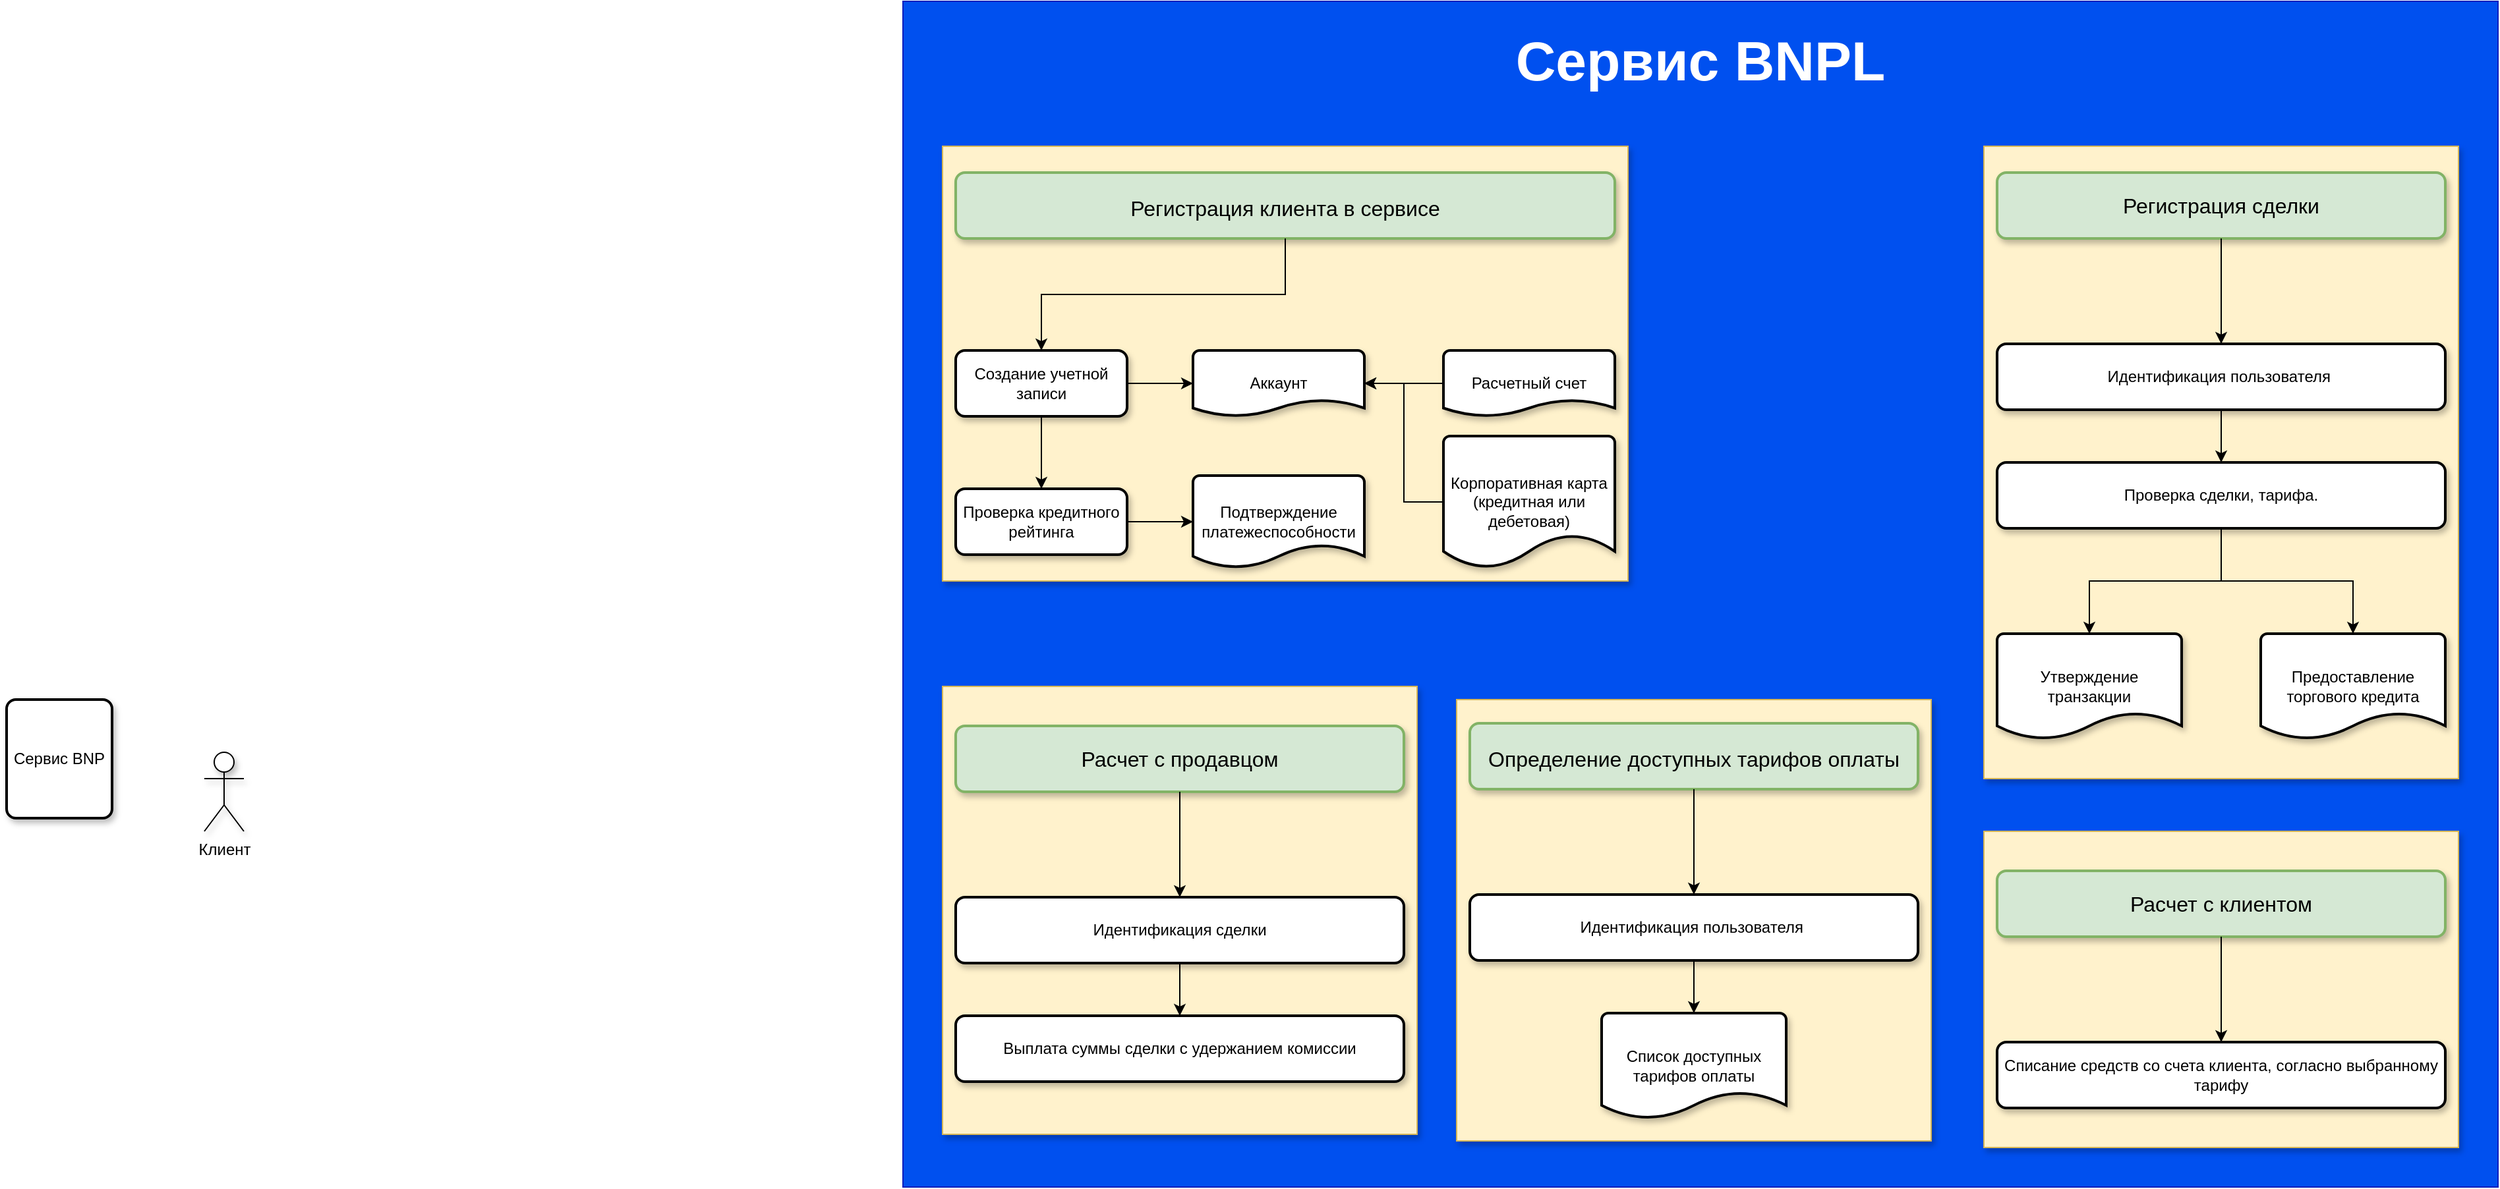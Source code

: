 <mxfile version="20.6.0" type="github">
  <diagram id="tFnie8OSN-FIjvjW90hg" name="Страница 1">
    <mxGraphModel dx="2015" dy="1287" grid="1" gridSize="10" guides="1" tooltips="1" connect="1" arrows="1" fold="1" page="1" pageScale="1" pageWidth="3300" pageHeight="4681" math="0" shadow="0">
      <root>
        <mxCell id="0" />
        <mxCell id="1" parent="0" />
        <mxCell id="f7szadTQui2fWb20hmRs-3" value="Клиент" style="shape=umlActor;verticalLabelPosition=bottom;verticalAlign=top;html=1;shadow=1;" vertex="1" parent="1">
          <mxGeometry x="170" y="870" width="30" height="60" as="geometry" />
        </mxCell>
        <mxCell id="f7szadTQui2fWb20hmRs-6" value="Сервис BNP" style="rounded=1;whiteSpace=wrap;html=1;absoluteArcSize=1;arcSize=14;strokeWidth=2;shadow=1;" vertex="1" parent="1">
          <mxGeometry x="20" y="830" width="80" height="90" as="geometry" />
        </mxCell>
        <mxCell id="f7szadTQui2fWb20hmRs-83" value="" style="group" vertex="1" connectable="0" parent="1">
          <mxGeometry x="700" y="300" width="1210" height="900" as="geometry" />
        </mxCell>
        <mxCell id="f7szadTQui2fWb20hmRs-82" value="&lt;font style=&quot;font-size: 42px;&quot;&gt;&lt;b style=&quot;font-size: 42px;&quot;&gt;Сервис BNPL&lt;/b&gt;&lt;/font&gt;" style="rounded=0;whiteSpace=wrap;html=1;shadow=0;fontSize=42;fillColor=#0050ef;fontColor=#ffffff;strokeColor=#001DBC;horizontal=1;verticalAlign=top;spacingTop=14;" vertex="1" parent="f7szadTQui2fWb20hmRs-83">
          <mxGeometry width="1210" height="900" as="geometry" />
        </mxCell>
        <mxCell id="f7szadTQui2fWb20hmRs-81" value="" style="group" vertex="1" connectable="0" parent="f7szadTQui2fWb20hmRs-83">
          <mxGeometry x="30" y="110" width="1150" height="760" as="geometry" />
        </mxCell>
        <mxCell id="f7szadTQui2fWb20hmRs-65" value="" style="group" vertex="1" connectable="0" parent="f7szadTQui2fWb20hmRs-81">
          <mxGeometry x="800" y="20" width="350" height="460" as="geometry" />
        </mxCell>
        <mxCell id="f7szadTQui2fWb20hmRs-77" value="" style="rounded=0;whiteSpace=wrap;html=1;shadow=1;fontSize=16;fillColor=#fff2cc;strokeColor=#d6b656;" vertex="1" parent="f7szadTQui2fWb20hmRs-65">
          <mxGeometry x="-10" y="-20" width="360" height="480" as="geometry" />
        </mxCell>
        <mxCell id="f7szadTQui2fWb20hmRs-41" value="Регистрация сделки" style="rounded=1;whiteSpace=wrap;html=1;absoluteArcSize=1;arcSize=14;strokeWidth=2;shadow=1;fillColor=#d5e8d4;strokeColor=#82b366;fontSize=16;" vertex="1" parent="f7szadTQui2fWb20hmRs-65">
          <mxGeometry width="340" height="50" as="geometry" />
        </mxCell>
        <mxCell id="f7szadTQui2fWb20hmRs-42" value="Идентификация пользователя&amp;nbsp;" style="rounded=1;whiteSpace=wrap;html=1;absoluteArcSize=1;arcSize=14;strokeWidth=2;shadow=1;" vertex="1" parent="f7szadTQui2fWb20hmRs-65">
          <mxGeometry y="130" width="340" height="50" as="geometry" />
        </mxCell>
        <mxCell id="f7szadTQui2fWb20hmRs-49" style="edgeStyle=orthogonalEdgeStyle;rounded=0;orthogonalLoop=1;jettySize=auto;html=1;" edge="1" parent="f7szadTQui2fWb20hmRs-65" source="f7szadTQui2fWb20hmRs-41" target="f7szadTQui2fWb20hmRs-42">
          <mxGeometry relative="1" as="geometry" />
        </mxCell>
        <mxCell id="f7szadTQui2fWb20hmRs-43" value="Проверка сделки, тарифа." style="rounded=1;whiteSpace=wrap;html=1;absoluteArcSize=1;arcSize=14;strokeWidth=2;shadow=1;" vertex="1" parent="f7szadTQui2fWb20hmRs-65">
          <mxGeometry y="220" width="340" height="50" as="geometry" />
        </mxCell>
        <mxCell id="f7szadTQui2fWb20hmRs-44" value="" style="edgeStyle=orthogonalEdgeStyle;rounded=0;orthogonalLoop=1;jettySize=auto;html=1;" edge="1" parent="f7szadTQui2fWb20hmRs-65" source="f7szadTQui2fWb20hmRs-42" target="f7szadTQui2fWb20hmRs-43">
          <mxGeometry relative="1" as="geometry" />
        </mxCell>
        <mxCell id="f7szadTQui2fWb20hmRs-47" value="Утверждение транзакции" style="strokeWidth=2;html=1;shape=mxgraph.flowchart.document2;whiteSpace=wrap;size=0.25;shadow=1;" vertex="1" parent="f7szadTQui2fWb20hmRs-65">
          <mxGeometry y="350" width="140" height="80" as="geometry" />
        </mxCell>
        <mxCell id="f7szadTQui2fWb20hmRs-48" style="edgeStyle=orthogonalEdgeStyle;rounded=0;orthogonalLoop=1;jettySize=auto;html=1;" edge="1" parent="f7szadTQui2fWb20hmRs-65" source="f7szadTQui2fWb20hmRs-43" target="f7szadTQui2fWb20hmRs-47">
          <mxGeometry relative="1" as="geometry" />
        </mxCell>
        <mxCell id="f7szadTQui2fWb20hmRs-50" value="Предоставление торгового кредита" style="strokeWidth=2;html=1;shape=mxgraph.flowchart.document2;whiteSpace=wrap;size=0.25;shadow=1;" vertex="1" parent="f7szadTQui2fWb20hmRs-65">
          <mxGeometry x="200" y="350" width="140" height="80" as="geometry" />
        </mxCell>
        <mxCell id="f7szadTQui2fWb20hmRs-54" style="edgeStyle=orthogonalEdgeStyle;rounded=0;orthogonalLoop=1;jettySize=auto;html=1;entryX=0.5;entryY=0;entryDx=0;entryDy=0;entryPerimeter=0;" edge="1" parent="f7szadTQui2fWb20hmRs-65" source="f7szadTQui2fWb20hmRs-43" target="f7szadTQui2fWb20hmRs-50">
          <mxGeometry relative="1" as="geometry" />
        </mxCell>
        <mxCell id="f7szadTQui2fWb20hmRs-67" value="" style="group" vertex="1" connectable="0" parent="f7szadTQui2fWb20hmRs-81">
          <mxGeometry x="800" y="550" width="350" height="210" as="geometry" />
        </mxCell>
        <mxCell id="f7szadTQui2fWb20hmRs-74" value="" style="rounded=0;whiteSpace=wrap;html=1;shadow=1;fontSize=16;fillColor=#fff2cc;strokeColor=#d6b656;" vertex="1" parent="f7szadTQui2fWb20hmRs-67">
          <mxGeometry x="-10" y="-30" width="360" height="240" as="geometry" />
        </mxCell>
        <mxCell id="f7szadTQui2fWb20hmRs-60" value="Расчет с клиентом" style="rounded=1;whiteSpace=wrap;html=1;absoluteArcSize=1;arcSize=14;strokeWidth=2;shadow=1;fillColor=#d5e8d4;strokeColor=#82b366;fontSize=16;" vertex="1" parent="f7szadTQui2fWb20hmRs-67">
          <mxGeometry width="340" height="50" as="geometry" />
        </mxCell>
        <mxCell id="f7szadTQui2fWb20hmRs-61" value="Списание средств со счета клиента, согласно выбранному тарифу" style="rounded=1;whiteSpace=wrap;html=1;absoluteArcSize=1;arcSize=14;strokeWidth=2;shadow=1;" vertex="1" parent="f7szadTQui2fWb20hmRs-67">
          <mxGeometry y="130" width="340" height="50" as="geometry" />
        </mxCell>
        <mxCell id="f7szadTQui2fWb20hmRs-62" style="edgeStyle=orthogonalEdgeStyle;rounded=0;orthogonalLoop=1;jettySize=auto;html=1;" edge="1" parent="f7szadTQui2fWb20hmRs-67" source="f7szadTQui2fWb20hmRs-60" target="f7szadTQui2fWb20hmRs-61">
          <mxGeometry relative="1" as="geometry" />
        </mxCell>
        <mxCell id="f7szadTQui2fWb20hmRs-71" value="" style="group" vertex="1" connectable="0" parent="f7szadTQui2fWb20hmRs-81">
          <mxGeometry width="520" height="330" as="geometry" />
        </mxCell>
        <mxCell id="f7szadTQui2fWb20hmRs-70" value="" style="rounded=0;whiteSpace=wrap;html=1;shadow=1;fillColor=#fff2cc;strokeColor=#d6b656;container=0;" vertex="1" parent="f7szadTQui2fWb20hmRs-71">
          <mxGeometry width="520" height="330" as="geometry" />
        </mxCell>
        <mxCell id="f7szadTQui2fWb20hmRs-8" value="&lt;font style=&quot;font-size: 16px;&quot;&gt;Регистрация клиента в сервисе&lt;/font&gt;" style="rounded=1;whiteSpace=wrap;html=1;absoluteArcSize=1;arcSize=14;strokeWidth=2;shadow=1;container=0;fillColor=#d5e8d4;strokeColor=#82b366;fontSize=24;" vertex="1" parent="f7szadTQui2fWb20hmRs-71">
          <mxGeometry x="10" y="20" width="500" height="50" as="geometry" />
        </mxCell>
        <mxCell id="f7szadTQui2fWb20hmRs-12" value="Аккаунт" style="strokeWidth=2;html=1;shape=mxgraph.flowchart.document2;whiteSpace=wrap;size=0.25;shadow=1;container=0;" vertex="1" parent="f7szadTQui2fWb20hmRs-71">
          <mxGeometry x="190" y="155" width="130" height="50" as="geometry" />
        </mxCell>
        <mxCell id="f7szadTQui2fWb20hmRs-13" value="Подтверждение платежеспособности" style="strokeWidth=2;html=1;shape=mxgraph.flowchart.document2;whiteSpace=wrap;size=0.25;shadow=1;container=0;" vertex="1" parent="f7szadTQui2fWb20hmRs-71">
          <mxGeometry x="190" y="250" width="130" height="70" as="geometry" />
        </mxCell>
        <mxCell id="f7szadTQui2fWb20hmRs-24" style="edgeStyle=orthogonalEdgeStyle;rounded=0;orthogonalLoop=1;jettySize=auto;html=1;exitX=1;exitY=0.5;exitDx=0;exitDy=0;entryX=0;entryY=0.5;entryDx=0;entryDy=0;entryPerimeter=0;" edge="1" parent="f7szadTQui2fWb20hmRs-71" source="f7szadTQui2fWb20hmRs-16" target="f7szadTQui2fWb20hmRs-13">
          <mxGeometry relative="1" as="geometry" />
        </mxCell>
        <mxCell id="f7szadTQui2fWb20hmRs-16" value="Проверка кредитного рейтинга" style="rounded=1;whiteSpace=wrap;html=1;absoluteArcSize=1;arcSize=14;strokeWidth=2;shadow=1;container=0;" vertex="1" parent="f7szadTQui2fWb20hmRs-71">
          <mxGeometry x="10" y="260" width="130" height="50" as="geometry" />
        </mxCell>
        <mxCell id="f7szadTQui2fWb20hmRs-22" style="edgeStyle=orthogonalEdgeStyle;rounded=0;orthogonalLoop=1;jettySize=auto;html=1;exitX=1;exitY=0.5;exitDx=0;exitDy=0;entryX=0;entryY=0.5;entryDx=0;entryDy=0;entryPerimeter=0;startArrow=none;" edge="1" parent="f7szadTQui2fWb20hmRs-71" target="f7szadTQui2fWb20hmRs-12">
          <mxGeometry relative="1" as="geometry">
            <mxPoint x="190" y="180" as="sourcePoint" />
          </mxGeometry>
        </mxCell>
        <mxCell id="f7szadTQui2fWb20hmRs-37" style="edgeStyle=orthogonalEdgeStyle;rounded=0;orthogonalLoop=1;jettySize=auto;html=1;entryX=0;entryY=0.5;entryDx=0;entryDy=0;entryPerimeter=0;" edge="1" parent="f7szadTQui2fWb20hmRs-71" source="f7szadTQui2fWb20hmRs-20" target="f7szadTQui2fWb20hmRs-12">
          <mxGeometry relative="1" as="geometry" />
        </mxCell>
        <mxCell id="f7szadTQui2fWb20hmRs-20" value="Создание учетной записи" style="rounded=1;whiteSpace=wrap;html=1;absoluteArcSize=1;arcSize=14;strokeWidth=2;shadow=1;container=0;" vertex="1" parent="f7szadTQui2fWb20hmRs-71">
          <mxGeometry x="10" y="155" width="130" height="50" as="geometry" />
        </mxCell>
        <mxCell id="f7szadTQui2fWb20hmRs-21" style="edgeStyle=orthogonalEdgeStyle;orthogonalLoop=1;jettySize=auto;html=1;entryX=0.5;entryY=0;entryDx=0;entryDy=0;rounded=0;" edge="1" parent="f7szadTQui2fWb20hmRs-71" source="f7szadTQui2fWb20hmRs-8" target="f7szadTQui2fWb20hmRs-20">
          <mxGeometry relative="1" as="geometry" />
        </mxCell>
        <mxCell id="f7szadTQui2fWb20hmRs-17" value="" style="edgeStyle=orthogonalEdgeStyle;rounded=0;orthogonalLoop=1;jettySize=auto;html=1;exitX=0.5;exitY=1;exitDx=0;exitDy=0;" edge="1" parent="f7szadTQui2fWb20hmRs-71" source="f7szadTQui2fWb20hmRs-20" target="f7szadTQui2fWb20hmRs-16">
          <mxGeometry relative="1" as="geometry" />
        </mxCell>
        <mxCell id="f7szadTQui2fWb20hmRs-29" style="edgeStyle=orthogonalEdgeStyle;rounded=0;orthogonalLoop=1;jettySize=auto;html=1;exitX=0;exitY=0.5;exitDx=0;exitDy=0;exitPerimeter=0;entryX=1;entryY=0.5;entryDx=0;entryDy=0;entryPerimeter=0;" edge="1" parent="f7szadTQui2fWb20hmRs-71" source="f7szadTQui2fWb20hmRs-26" target="f7szadTQui2fWb20hmRs-12">
          <mxGeometry relative="1" as="geometry">
            <mxPoint x="380" y="130" as="sourcePoint" />
          </mxGeometry>
        </mxCell>
        <mxCell id="f7szadTQui2fWb20hmRs-26" value="Расчетный счет" style="strokeWidth=2;html=1;shape=mxgraph.flowchart.document2;whiteSpace=wrap;size=0.25;shadow=1;container=0;" vertex="1" parent="f7szadTQui2fWb20hmRs-71">
          <mxGeometry x="380" y="155" width="130" height="50" as="geometry" />
        </mxCell>
        <mxCell id="f7szadTQui2fWb20hmRs-28" style="edgeStyle=orthogonalEdgeStyle;rounded=0;orthogonalLoop=1;jettySize=auto;html=1;exitX=0;exitY=0.5;exitDx=0;exitDy=0;exitPerimeter=0;entryX=1;entryY=0.5;entryDx=0;entryDy=0;entryPerimeter=0;" edge="1" parent="f7szadTQui2fWb20hmRs-71" source="f7szadTQui2fWb20hmRs-27" target="f7szadTQui2fWb20hmRs-12">
          <mxGeometry relative="1" as="geometry" />
        </mxCell>
        <mxCell id="f7szadTQui2fWb20hmRs-27" value="Корпоративная карта (кредитная или дебетовая)" style="strokeWidth=2;html=1;shape=mxgraph.flowchart.document2;whiteSpace=wrap;size=0.25;shadow=1;container=0;" vertex="1" parent="f7szadTQui2fWb20hmRs-71">
          <mxGeometry x="380" y="220" width="130" height="100" as="geometry" />
        </mxCell>
        <mxCell id="f7szadTQui2fWb20hmRs-73" value="" style="group" vertex="1" connectable="0" parent="f7szadTQui2fWb20hmRs-81">
          <mxGeometry x="390" y="420" width="360" height="335" as="geometry" />
        </mxCell>
        <mxCell id="f7szadTQui2fWb20hmRs-72" value="" style="rounded=0;whiteSpace=wrap;html=1;shadow=1;fillColor=#fff2cc;strokeColor=#d6b656;" vertex="1" parent="f7szadTQui2fWb20hmRs-73">
          <mxGeometry width="360" height="335" as="geometry" />
        </mxCell>
        <mxCell id="f7szadTQui2fWb20hmRs-33" value="&lt;font style=&quot;font-size: 16px;&quot;&gt;Определение доступных тарифов оплаты&lt;/font&gt;" style="rounded=1;whiteSpace=wrap;html=1;absoluteArcSize=1;arcSize=14;strokeWidth=2;shadow=1;fillColor=#d5e8d4;strokeColor=#82b366;fontSize=24;" vertex="1" parent="f7szadTQui2fWb20hmRs-73">
          <mxGeometry x="10" y="18" width="340" height="50" as="geometry" />
        </mxCell>
        <mxCell id="f7szadTQui2fWb20hmRs-36" value="Идентификация пользователя&amp;nbsp;" style="rounded=1;whiteSpace=wrap;html=1;absoluteArcSize=1;arcSize=14;strokeWidth=2;shadow=1;" vertex="1" parent="f7szadTQui2fWb20hmRs-73">
          <mxGeometry x="10" y="148" width="340" height="50" as="geometry" />
        </mxCell>
        <mxCell id="f7szadTQui2fWb20hmRs-39" style="edgeStyle=orthogonalEdgeStyle;rounded=0;orthogonalLoop=1;jettySize=auto;html=1;entryX=0.5;entryY=0;entryDx=0;entryDy=0;" edge="1" parent="f7szadTQui2fWb20hmRs-73" source="f7szadTQui2fWb20hmRs-33" target="f7szadTQui2fWb20hmRs-36">
          <mxGeometry relative="1" as="geometry" />
        </mxCell>
        <mxCell id="f7szadTQui2fWb20hmRs-38" value="Список доступных тарифов оплаты" style="strokeWidth=2;html=1;shape=mxgraph.flowchart.document2;whiteSpace=wrap;size=0.25;shadow=1;" vertex="1" parent="f7szadTQui2fWb20hmRs-73">
          <mxGeometry x="110" y="238" width="140" height="80" as="geometry" />
        </mxCell>
        <mxCell id="f7szadTQui2fWb20hmRs-40" style="edgeStyle=orthogonalEdgeStyle;rounded=0;orthogonalLoop=1;jettySize=auto;html=1;entryX=0.5;entryY=0;entryDx=0;entryDy=0;entryPerimeter=0;" edge="1" parent="f7szadTQui2fWb20hmRs-73" source="f7szadTQui2fWb20hmRs-36" target="f7szadTQui2fWb20hmRs-38">
          <mxGeometry relative="1" as="geometry" />
        </mxCell>
        <mxCell id="f7szadTQui2fWb20hmRs-76" value="" style="group" vertex="1" connectable="0" parent="f7szadTQui2fWb20hmRs-81">
          <mxGeometry y="410" width="360" height="340" as="geometry" />
        </mxCell>
        <mxCell id="f7szadTQui2fWb20hmRs-75" value="" style="rounded=0;whiteSpace=wrap;html=1;shadow=1;fontSize=16;fillColor=#fff2cc;strokeColor=#d6b656;" vertex="1" parent="f7szadTQui2fWb20hmRs-76">
          <mxGeometry width="360" height="340" as="geometry" />
        </mxCell>
        <mxCell id="f7szadTQui2fWb20hmRs-66" value="" style="group" vertex="1" connectable="0" parent="f7szadTQui2fWb20hmRs-76">
          <mxGeometry x="10" y="30" width="340" height="270" as="geometry" />
        </mxCell>
        <mxCell id="f7szadTQui2fWb20hmRs-55" value="Расчет с продавцом" style="rounded=1;whiteSpace=wrap;html=1;absoluteArcSize=1;arcSize=14;strokeWidth=2;shadow=1;fillColor=#d5e8d4;strokeColor=#82b366;fontSize=16;" vertex="1" parent="f7szadTQui2fWb20hmRs-66">
          <mxGeometry width="340" height="50" as="geometry" />
        </mxCell>
        <mxCell id="f7szadTQui2fWb20hmRs-56" value="Идентификация сделки" style="rounded=1;whiteSpace=wrap;html=1;absoluteArcSize=1;arcSize=14;strokeWidth=2;shadow=1;" vertex="1" parent="f7szadTQui2fWb20hmRs-66">
          <mxGeometry y="130" width="340" height="50" as="geometry" />
        </mxCell>
        <mxCell id="f7szadTQui2fWb20hmRs-59" style="edgeStyle=orthogonalEdgeStyle;rounded=0;orthogonalLoop=1;jettySize=auto;html=1;" edge="1" parent="f7szadTQui2fWb20hmRs-66" source="f7szadTQui2fWb20hmRs-55" target="f7szadTQui2fWb20hmRs-56">
          <mxGeometry relative="1" as="geometry" />
        </mxCell>
        <mxCell id="f7szadTQui2fWb20hmRs-57" value="Выплата суммы сделки с удержанием комиссии" style="rounded=1;whiteSpace=wrap;html=1;absoluteArcSize=1;arcSize=14;strokeWidth=2;shadow=1;" vertex="1" parent="f7szadTQui2fWb20hmRs-66">
          <mxGeometry y="220" width="340" height="50" as="geometry" />
        </mxCell>
        <mxCell id="f7szadTQui2fWb20hmRs-58" value="" style="edgeStyle=orthogonalEdgeStyle;rounded=0;orthogonalLoop=1;jettySize=auto;html=1;" edge="1" parent="f7szadTQui2fWb20hmRs-66" source="f7szadTQui2fWb20hmRs-56" target="f7szadTQui2fWb20hmRs-57">
          <mxGeometry relative="1" as="geometry" />
        </mxCell>
      </root>
    </mxGraphModel>
  </diagram>
</mxfile>

